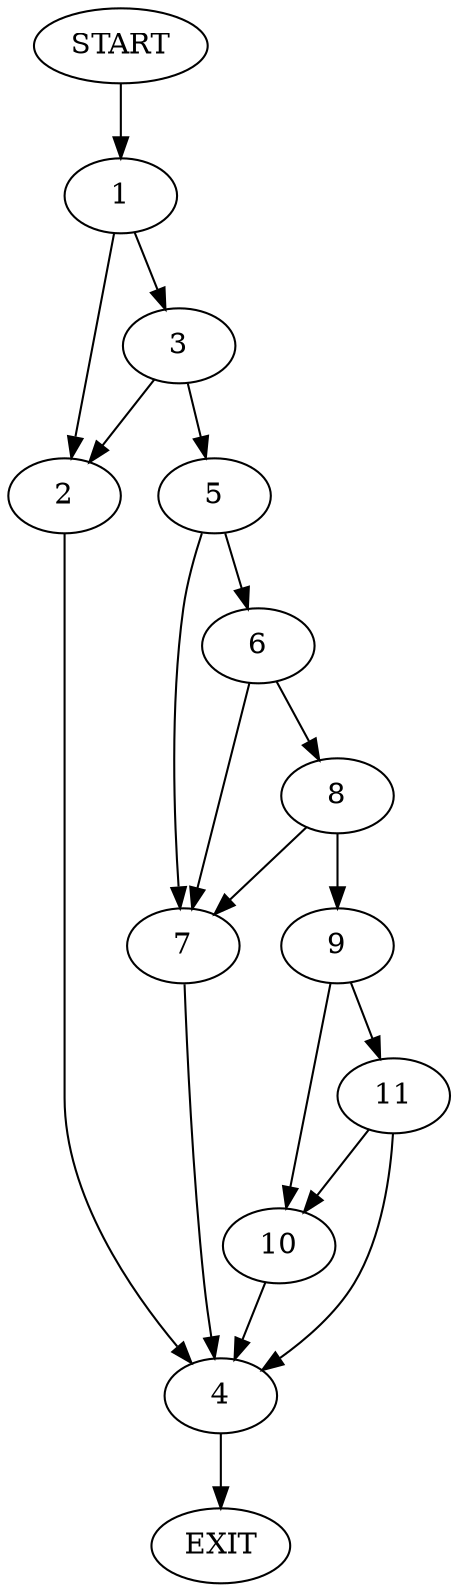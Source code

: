 digraph {
0 [label="START"]
12 [label="EXIT"]
0 -> 1
1 -> 2
1 -> 3
2 -> 4
3 -> 2
3 -> 5
5 -> 6
5 -> 7
4 -> 12
6 -> 8
6 -> 7
7 -> 4
8 -> 9
8 -> 7
9 -> 10
9 -> 11
11 -> 10
11 -> 4
10 -> 4
}
